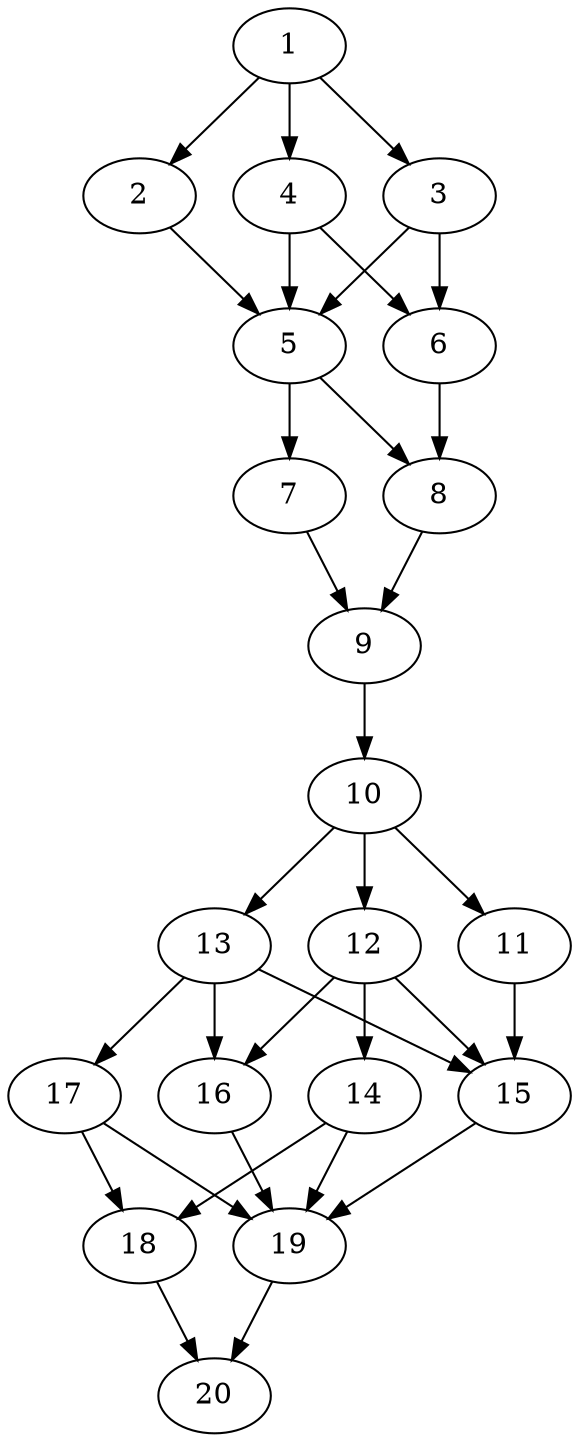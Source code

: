 // DAG automatically generated by daggen at Sat Jul 27 15:36:52 2019
// ./daggen --dot -n 20 --ccr 0.3 --fat 0.4 --regular 0.5 --density 0.8 --mindata 5242880 --maxdata 52428800 
digraph G {
  1 [size="141936640", alpha="0.04", expect_size="42580992"] 
  1 -> 2 [size ="42580992"]
  1 -> 3 [size ="42580992"]
  1 -> 4 [size ="42580992"]
  2 [size="113964373", alpha="0.03", expect_size="34189312"] 
  2 -> 5 [size ="34189312"]
  3 [size="36747947", alpha="0.20", expect_size="11024384"] 
  3 -> 5 [size ="11024384"]
  3 -> 6 [size ="11024384"]
  4 [size="28962133", alpha="0.12", expect_size="8688640"] 
  4 -> 5 [size ="8688640"]
  4 -> 6 [size ="8688640"]
  5 [size="166905173", alpha="0.05", expect_size="50071552"] 
  5 -> 7 [size ="50071552"]
  5 -> 8 [size ="50071552"]
  6 [size="117278720", alpha="0.04", expect_size="35183616"] 
  6 -> 8 [size ="35183616"]
  7 [size="136994133", alpha="0.07", expect_size="41098240"] 
  7 -> 9 [size ="41098240"]
  8 [size="156931413", alpha="0.11", expect_size="47079424"] 
  8 -> 9 [size ="47079424"]
  9 [size="54336853", alpha="0.14", expect_size="16301056"] 
  9 -> 10 [size ="16301056"]
  10 [size="141213013", alpha="0.04", expect_size="42363904"] 
  10 -> 11 [size ="42363904"]
  10 -> 12 [size ="42363904"]
  10 -> 13 [size ="42363904"]
  11 [size="136168107", alpha="0.17", expect_size="40850432"] 
  11 -> 15 [size ="40850432"]
  12 [size="169936213", alpha="0.12", expect_size="50980864"] 
  12 -> 14 [size ="50980864"]
  12 -> 15 [size ="50980864"]
  12 -> 16 [size ="50980864"]
  13 [size="32658773", alpha="0.10", expect_size="9797632"] 
  13 -> 15 [size ="9797632"]
  13 -> 16 [size ="9797632"]
  13 -> 17 [size ="9797632"]
  14 [size="29672107", alpha="0.06", expect_size="8901632"] 
  14 -> 18 [size ="8901632"]
  14 -> 19 [size ="8901632"]
  15 [size="126853120", alpha="0.01", expect_size="38055936"] 
  15 -> 19 [size ="38055936"]
  16 [size="165710507", alpha="0.04", expect_size="49713152"] 
  16 -> 19 [size ="49713152"]
  17 [size="36939093", alpha="0.17", expect_size="11081728"] 
  17 -> 18 [size ="11081728"]
  17 -> 19 [size ="11081728"]
  18 [size="93521920", alpha="0.01", expect_size="28056576"] 
  18 -> 20 [size ="28056576"]
  19 [size="24975360", alpha="0.05", expect_size="7492608"] 
  19 -> 20 [size ="7492608"]
  20 [size="136403627", alpha="0.06", expect_size="40921088"] 
}

